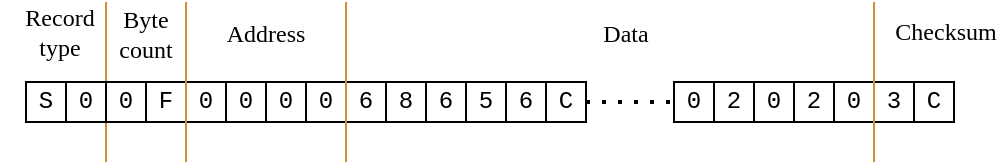 <mxfile version="21.6.8" type="device">
  <diagram name="Page-1" id="OC2ZymoAATeYU84KX-TM">
    <mxGraphModel dx="757" dy="488" grid="1" gridSize="10" guides="1" tooltips="1" connect="1" arrows="1" fold="1" page="1" pageScale="1" pageWidth="850" pageHeight="1100" math="0" shadow="0">
      <root>
        <mxCell id="0" />
        <mxCell id="1" parent="0" />
        <mxCell id="WfsGlT8gSYfF-yetdhoY-1" value="S" style="rounded=0;whiteSpace=wrap;html=1;fontFamily=Courier New;" parent="1" vertex="1">
          <mxGeometry x="110" y="330" width="20" height="20" as="geometry" />
        </mxCell>
        <mxCell id="WfsGlT8gSYfF-yetdhoY-9" value="0" style="rounded=0;whiteSpace=wrap;html=1;fontFamily=Courier New;" parent="1" vertex="1">
          <mxGeometry x="150" y="330" width="20" height="20" as="geometry" />
        </mxCell>
        <mxCell id="WfsGlT8gSYfF-yetdhoY-10" value="F" style="rounded=0;whiteSpace=wrap;html=1;fontFamily=Courier New;" parent="1" vertex="1">
          <mxGeometry x="170" y="330" width="20" height="20" as="geometry" />
        </mxCell>
        <mxCell id="WfsGlT8gSYfF-yetdhoY-11" value="0" style="rounded=0;whiteSpace=wrap;html=1;fontFamily=Courier New;" parent="1" vertex="1">
          <mxGeometry x="190" y="330" width="20" height="20" as="geometry" />
        </mxCell>
        <mxCell id="WfsGlT8gSYfF-yetdhoY-12" value="0" style="rounded=0;whiteSpace=wrap;html=1;fontFamily=Courier New;" parent="1" vertex="1">
          <mxGeometry x="210" y="330" width="20" height="20" as="geometry" />
        </mxCell>
        <mxCell id="WfsGlT8gSYfF-yetdhoY-13" value="0" style="rounded=0;whiteSpace=wrap;html=1;fontFamily=Courier New;" parent="1" vertex="1">
          <mxGeometry x="230" y="330" width="20" height="20" as="geometry" />
        </mxCell>
        <mxCell id="WfsGlT8gSYfF-yetdhoY-14" value="0" style="rounded=0;whiteSpace=wrap;html=1;fontFamily=Courier New;" parent="1" vertex="1">
          <mxGeometry x="250" y="330" width="20" height="20" as="geometry" />
        </mxCell>
        <mxCell id="WfsGlT8gSYfF-yetdhoY-15" value="6" style="rounded=0;whiteSpace=wrap;html=1;fontFamily=Courier New;" parent="1" vertex="1">
          <mxGeometry x="270" y="330" width="20" height="20" as="geometry" />
        </mxCell>
        <mxCell id="WfsGlT8gSYfF-yetdhoY-16" value="8" style="rounded=0;whiteSpace=wrap;html=1;fontFamily=Courier New;" parent="1" vertex="1">
          <mxGeometry x="290" y="330" width="20" height="20" as="geometry" />
        </mxCell>
        <mxCell id="WfsGlT8gSYfF-yetdhoY-17" value="6" style="rounded=0;whiteSpace=wrap;html=1;fontFamily=Courier New;" parent="1" vertex="1">
          <mxGeometry x="310" y="330" width="20" height="20" as="geometry" />
        </mxCell>
        <mxCell id="WfsGlT8gSYfF-yetdhoY-18" value="5" style="rounded=0;whiteSpace=wrap;html=1;fontFamily=Courier New;" parent="1" vertex="1">
          <mxGeometry x="330" y="330" width="20" height="20" as="geometry" />
        </mxCell>
        <mxCell id="WfsGlT8gSYfF-yetdhoY-19" value="6" style="rounded=0;whiteSpace=wrap;html=1;fontFamily=Courier New;" parent="1" vertex="1">
          <mxGeometry x="350" y="330" width="20" height="20" as="geometry" />
        </mxCell>
        <mxCell id="WfsGlT8gSYfF-yetdhoY-20" value="C" style="rounded=0;whiteSpace=wrap;html=1;fontFamily=Courier New;" parent="1" vertex="1">
          <mxGeometry x="370" y="330" width="20" height="20" as="geometry" />
        </mxCell>
        <mxCell id="WfsGlT8gSYfF-yetdhoY-24" value="0" style="rounded=0;whiteSpace=wrap;html=1;fontFamily=Courier New;" parent="1" vertex="1">
          <mxGeometry x="434" y="330" width="20" height="20" as="geometry" />
        </mxCell>
        <mxCell id="WfsGlT8gSYfF-yetdhoY-25" value="2" style="rounded=0;whiteSpace=wrap;html=1;fontFamily=Courier New;" parent="1" vertex="1">
          <mxGeometry x="454" y="330" width="20" height="20" as="geometry" />
        </mxCell>
        <mxCell id="WfsGlT8gSYfF-yetdhoY-26" value="0" style="rounded=0;whiteSpace=wrap;html=1;fontFamily=Courier New;" parent="1" vertex="1">
          <mxGeometry x="474" y="330" width="20" height="20" as="geometry" />
        </mxCell>
        <mxCell id="WfsGlT8gSYfF-yetdhoY-27" value="2" style="rounded=0;whiteSpace=wrap;html=1;fontFamily=Courier New;" parent="1" vertex="1">
          <mxGeometry x="494" y="330" width="20" height="20" as="geometry" />
        </mxCell>
        <mxCell id="WfsGlT8gSYfF-yetdhoY-28" value="0" style="rounded=0;whiteSpace=wrap;html=1;fontFamily=Courier New;" parent="1" vertex="1">
          <mxGeometry x="514" y="330" width="20" height="20" as="geometry" />
        </mxCell>
        <mxCell id="WfsGlT8gSYfF-yetdhoY-29" value="3" style="rounded=0;whiteSpace=wrap;html=1;fontFamily=Courier New;" parent="1" vertex="1">
          <mxGeometry x="534" y="330" width="20" height="20" as="geometry" />
        </mxCell>
        <mxCell id="WfsGlT8gSYfF-yetdhoY-30" value="C" style="rounded=0;whiteSpace=wrap;html=1;fontFamily=Courier New;" parent="1" vertex="1">
          <mxGeometry x="554" y="330" width="20" height="20" as="geometry" />
        </mxCell>
        <mxCell id="WfsGlT8gSYfF-yetdhoY-31" value="" style="endArrow=none;dashed=1;html=1;dashPattern=1 3;strokeWidth=2;rounded=0;entryX=0;entryY=0.5;entryDx=0;entryDy=0;exitX=1;exitY=0.5;exitDx=0;exitDy=0;fontFamily=Courier New;" parent="1" source="WfsGlT8gSYfF-yetdhoY-20" target="WfsGlT8gSYfF-yetdhoY-24" edge="1">
          <mxGeometry width="50" height="50" relative="1" as="geometry">
            <mxPoint x="340" y="450" as="sourcePoint" />
            <mxPoint x="390" y="400" as="targetPoint" />
          </mxGeometry>
        </mxCell>
        <mxCell id="WfsGlT8gSYfF-yetdhoY-32" value="Record type" style="text;html=1;strokeColor=none;fillColor=none;align=center;verticalAlign=middle;whiteSpace=wrap;rounded=0;fontFamily=Computer Modern;" parent="1" vertex="1">
          <mxGeometry x="97" y="290" width="60" height="30" as="geometry" />
        </mxCell>
        <mxCell id="WfsGlT8gSYfF-yetdhoY-33" value="Byte &lt;br&gt;count" style="text;html=1;strokeColor=none;fillColor=none;align=center;verticalAlign=middle;whiteSpace=wrap;rounded=0;fontFamily=Computer Modern;" parent="1" vertex="1">
          <mxGeometry x="140" y="291" width="60" height="30" as="geometry" />
        </mxCell>
        <mxCell id="WfsGlT8gSYfF-yetdhoY-35" value="Address" style="text;html=1;strokeColor=none;fillColor=none;align=center;verticalAlign=middle;whiteSpace=wrap;rounded=0;fontFamily=Computer Modern;" parent="1" vertex="1">
          <mxGeometry x="200" y="291" width="60" height="30" as="geometry" />
        </mxCell>
        <mxCell id="WfsGlT8gSYfF-yetdhoY-36" value="Data" style="text;html=1;strokeColor=none;fillColor=none;align=center;verticalAlign=middle;whiteSpace=wrap;rounded=0;fontFamily=Computer Modern;" parent="1" vertex="1">
          <mxGeometry x="380" y="291" width="60" height="30" as="geometry" />
        </mxCell>
        <mxCell id="WfsGlT8gSYfF-yetdhoY-37" value="Checksum" style="text;html=1;strokeColor=none;fillColor=none;align=center;verticalAlign=middle;whiteSpace=wrap;rounded=0;fontFamily=Computer Modern;" parent="1" vertex="1">
          <mxGeometry x="540" y="290" width="60" height="30" as="geometry" />
        </mxCell>
        <mxCell id="ozSrFBihYCr481-Rdr3a-1" value="" style="endArrow=none;html=1;rounded=0;strokeColor=#CA9230;" parent="1" edge="1">
          <mxGeometry width="50" height="50" relative="1" as="geometry">
            <mxPoint x="150" y="370" as="sourcePoint" />
            <mxPoint x="150" y="290" as="targetPoint" />
          </mxGeometry>
        </mxCell>
        <mxCell id="WfsGlT8gSYfF-yetdhoY-8" value="0" style="rounded=0;whiteSpace=wrap;html=1;fontFamily=Courier New;" parent="1" vertex="1">
          <mxGeometry x="130" y="330" width="20" height="20" as="geometry" />
        </mxCell>
        <mxCell id="ozSrFBihYCr481-Rdr3a-2" value="" style="endArrow=none;html=1;rounded=0;strokeColor=#CA9230;" parent="1" edge="1">
          <mxGeometry width="50" height="50" relative="1" as="geometry">
            <mxPoint x="190" y="370" as="sourcePoint" />
            <mxPoint x="190" y="290" as="targetPoint" />
          </mxGeometry>
        </mxCell>
        <mxCell id="ozSrFBihYCr481-Rdr3a-3" value="" style="endArrow=none;html=1;rounded=0;strokeColor=#CA9230;" parent="1" edge="1">
          <mxGeometry width="50" height="50" relative="1" as="geometry">
            <mxPoint x="270" y="370" as="sourcePoint" />
            <mxPoint x="270" y="290" as="targetPoint" />
          </mxGeometry>
        </mxCell>
        <mxCell id="ozSrFBihYCr481-Rdr3a-4" value="" style="endArrow=none;html=1;rounded=0;strokeColor=#CA9230;" parent="1" edge="1">
          <mxGeometry width="50" height="50" relative="1" as="geometry">
            <mxPoint x="534" y="370" as="sourcePoint" />
            <mxPoint x="534" y="290" as="targetPoint" />
          </mxGeometry>
        </mxCell>
      </root>
    </mxGraphModel>
  </diagram>
</mxfile>
